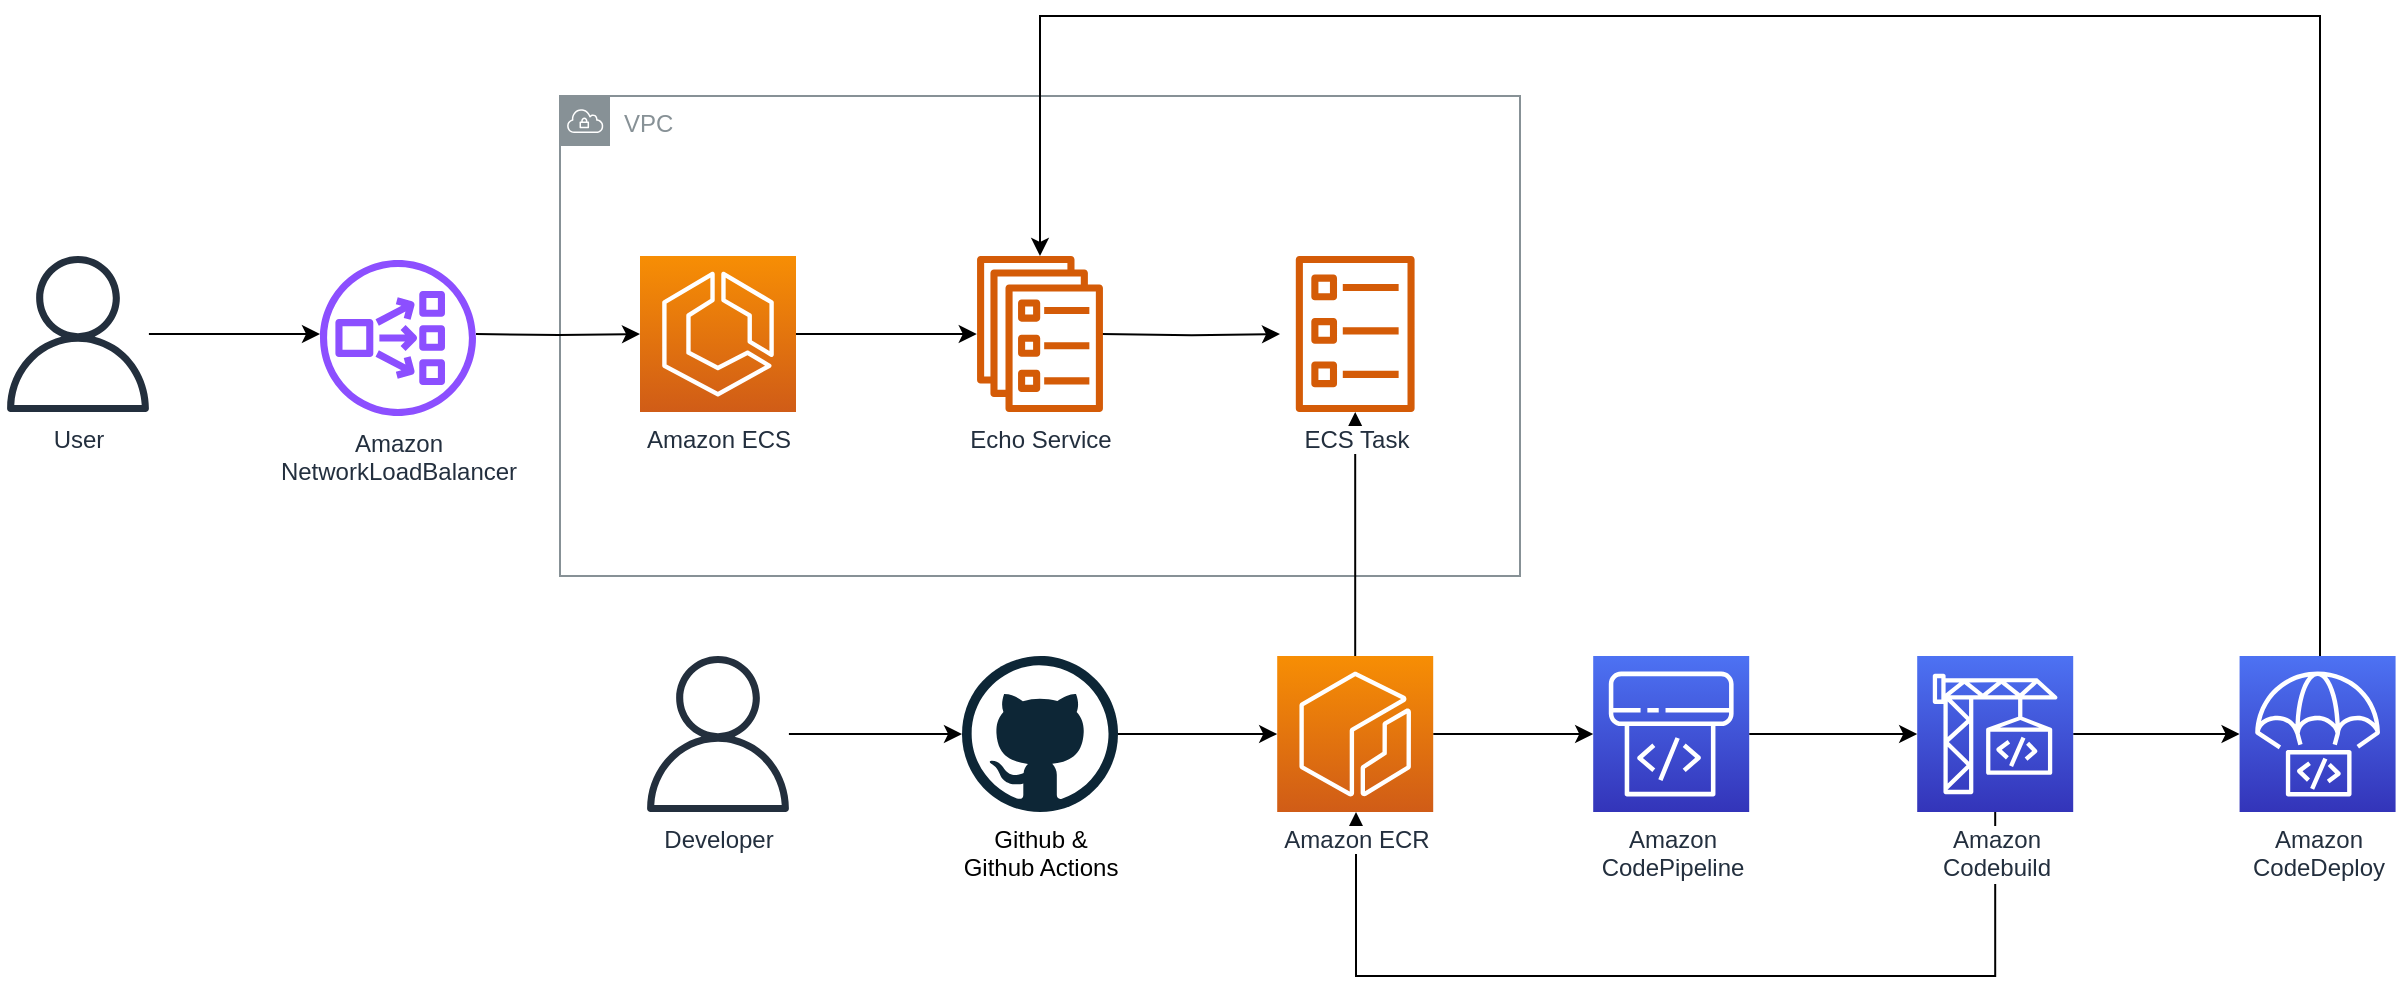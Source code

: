 <mxfile version="22.0.2" type="device">
  <diagram name="Page-1" id="omy8ZBwYc7qbjGJB6eCE">
    <mxGraphModel dx="176" dy="743" grid="1" gridSize="10" guides="1" tooltips="1" connect="1" arrows="1" fold="1" page="1" pageScale="1" pageWidth="850" pageHeight="1100" math="0" shadow="0">
      <root>
        <mxCell id="0" />
        <mxCell id="1" parent="0" />
        <mxCell id="JzuE-zLx8FnqEU072DFd-1" value="VPC" style="sketch=0;outlineConnect=0;gradientColor=none;html=1;whiteSpace=wrap;fontSize=12;fontStyle=0;shape=mxgraph.aws4.group;grIcon=mxgraph.aws4.group_vpc;strokeColor=#879196;fillColor=none;verticalAlign=top;align=left;spacingLeft=30;fontColor=#879196;dashed=0;" parent="1" vertex="1">
          <mxGeometry x="1240" y="240" width="480" height="240" as="geometry" />
        </mxCell>
        <mxCell id="JzuE-zLx8FnqEU072DFd-2" value="" style="edgeStyle=orthogonalEdgeStyle;rounded=0;orthogonalLoop=1;jettySize=auto;html=1;" parent="1" source="JzuE-zLx8FnqEU072DFd-3" edge="1">
          <mxGeometry relative="1" as="geometry">
            <mxPoint x="1448.389" y="359" as="targetPoint" />
          </mxGeometry>
        </mxCell>
        <mxCell id="JzuE-zLx8FnqEU072DFd-3" value="Amazon ECS" style="sketch=0;points=[[0,0,0],[0.25,0,0],[0.5,0,0],[0.75,0,0],[1,0,0],[0,1,0],[0.25,1,0],[0.5,1,0],[0.75,1,0],[1,1,0],[0,0.25,0],[0,0.5,0],[0,0.75,0],[1,0.25,0],[1,0.5,0],[1,0.75,0]];outlineConnect=0;fontColor=#232F3E;gradientColor=#F78E04;gradientDirection=north;fillColor=#D05C17;strokeColor=#ffffff;dashed=0;verticalLabelPosition=bottom;verticalAlign=top;align=center;html=1;fontSize=12;fontStyle=0;aspect=fixed;shape=mxgraph.aws4.resourceIcon;resIcon=mxgraph.aws4.ecs;labelBackgroundColor=default;" parent="1" vertex="1">
          <mxGeometry x="1280" y="320" width="78" height="78" as="geometry" />
        </mxCell>
        <mxCell id="JzuE-zLx8FnqEU072DFd-20" style="edgeStyle=orthogonalEdgeStyle;rounded=0;orthogonalLoop=1;jettySize=auto;html=1;" parent="1" source="JzuE-zLx8FnqEU072DFd-21" target="CRUREAMu9yNn37taTbQy-19" edge="1">
          <mxGeometry relative="1" as="geometry">
            <mxPoint x="1479.588" y="400.0" as="targetPoint" />
          </mxGeometry>
        </mxCell>
        <mxCell id="JzuE-zLx8FnqEU072DFd-22" value="" style="edgeStyle=orthogonalEdgeStyle;rounded=0;orthogonalLoop=1;jettySize=auto;html=1;" parent="1" edge="1">
          <mxGeometry relative="1" as="geometry">
            <mxPoint x="1600.0" y="359" as="targetPoint" />
            <mxPoint x="1510.821" y="359.059" as="sourcePoint" />
          </mxGeometry>
        </mxCell>
        <mxCell id="JzuE-zLx8FnqEU072DFd-30" value="" style="edgeStyle=orthogonalEdgeStyle;rounded=0;orthogonalLoop=1;jettySize=auto;html=1;" parent="1" target="JzuE-zLx8FnqEU072DFd-3" edge="1">
          <mxGeometry relative="1" as="geometry">
            <mxPoint x="1198" y="359" as="sourcePoint" />
          </mxGeometry>
        </mxCell>
        <mxCell id="JzuE-zLx8FnqEU072DFd-32" value="" style="edgeStyle=orthogonalEdgeStyle;rounded=0;orthogonalLoop=1;jettySize=auto;html=1;" parent="1" source="JzuE-zLx8FnqEU072DFd-31" edge="1">
          <mxGeometry relative="1" as="geometry">
            <mxPoint x="1120" y="359" as="targetPoint" />
          </mxGeometry>
        </mxCell>
        <mxCell id="JzuE-zLx8FnqEU072DFd-31" value="User" style="sketch=0;outlineConnect=0;fontColor=#232F3E;gradientColor=none;fillColor=#232F3D;strokeColor=none;dashed=0;verticalLabelPosition=bottom;verticalAlign=top;align=center;html=1;fontSize=12;fontStyle=0;aspect=fixed;pointerEvents=1;shape=mxgraph.aws4.user;labelBackgroundColor=default;" parent="1" vertex="1">
          <mxGeometry x="960" y="320" width="78" height="78" as="geometry" />
        </mxCell>
        <mxCell id="CRUREAMu9yNn37taTbQy-1" value="Amazon&lt;br&gt;NetworkLoadBalancer" style="sketch=0;outlineConnect=0;fontColor=#232F3E;gradientColor=none;fillColor=#8C4FFF;strokeColor=none;dashed=0;verticalLabelPosition=bottom;verticalAlign=top;align=center;html=1;fontSize=12;fontStyle=0;aspect=fixed;pointerEvents=1;shape=mxgraph.aws4.network_load_balancer;" parent="1" vertex="1">
          <mxGeometry x="1120" y="322" width="78" height="78" as="geometry" />
        </mxCell>
        <mxCell id="CRUREAMu9yNn37taTbQy-2" value="" style="edgeStyle=orthogonalEdgeStyle;rounded=0;orthogonalLoop=1;jettySize=auto;html=1;" parent="1" source="CRUREAMu9yNn37taTbQy-8" target="CRUREAMu9yNn37taTbQy-3" edge="1">
          <mxGeometry relative="1" as="geometry" />
        </mxCell>
        <mxCell id="CRUREAMu9yNn37taTbQy-18" value="" style="edgeStyle=orthogonalEdgeStyle;rounded=0;orthogonalLoop=1;jettySize=auto;html=1;" parent="1" source="CRUREAMu9yNn37taTbQy-3" target="CRUREAMu9yNn37taTbQy-20" edge="1">
          <mxGeometry relative="1" as="geometry">
            <mxPoint x="1660" y="100" as="targetPoint" />
            <Array as="points">
              <mxPoint x="2120" y="200" />
              <mxPoint x="1480" y="200" />
            </Array>
          </mxGeometry>
        </mxCell>
        <mxCell id="CRUREAMu9yNn37taTbQy-3" value="Amazon&lt;br&gt;CodeDeploy" style="sketch=0;points=[[0,0,0],[0.25,0,0],[0.5,0,0],[0.75,0,0],[1,0,0],[0,1,0],[0.25,1,0],[0.5,1,0],[0.75,1,0],[1,1,0],[0,0.25,0],[0,0.5,0],[0,0.75,0],[1,0.25,0],[1,0.5,0],[1,0.75,0]];outlineConnect=0;fontColor=#232F3E;gradientColor=#4D72F3;gradientDirection=north;fillColor=#3334B9;strokeColor=#ffffff;dashed=0;verticalLabelPosition=bottom;verticalAlign=top;align=center;html=1;fontSize=12;fontStyle=0;aspect=fixed;shape=mxgraph.aws4.resourceIcon;resIcon=mxgraph.aws4.codedeploy;labelBackgroundColor=default;" parent="1" vertex="1">
          <mxGeometry x="2079.79" y="520" width="78" height="78" as="geometry" />
        </mxCell>
        <mxCell id="CRUREAMu9yNn37taTbQy-4" value="" style="edgeStyle=orthogonalEdgeStyle;shape=connector;rounded=0;orthogonalLoop=1;jettySize=auto;html=1;labelBackgroundColor=default;strokeColor=default;fontFamily=Helvetica;fontSize=11;fontColor=default;endArrow=classic;" parent="1" source="JzuE-zLx8FnqEU072DFd-21" target="CRUREAMu9yNn37taTbQy-10" edge="1">
          <mxGeometry relative="1" as="geometry">
            <mxPoint x="1676.6" y="559" as="sourcePoint" />
          </mxGeometry>
        </mxCell>
        <mxCell id="CRUREAMu9yNn37taTbQy-13" value="" style="edgeStyle=orthogonalEdgeStyle;rounded=0;orthogonalLoop=1;jettySize=auto;html=1;" parent="1" source="CRUREAMu9yNn37taTbQy-7" target="CRUREAMu9yNn37taTbQy-12" edge="1">
          <mxGeometry relative="1" as="geometry" />
        </mxCell>
        <mxCell id="CRUREAMu9yNn37taTbQy-7" value="Developer" style="sketch=0;outlineConnect=0;fontColor=#232F3E;gradientColor=none;fillColor=#232F3D;strokeColor=none;dashed=0;verticalLabelPosition=bottom;verticalAlign=top;align=center;html=1;fontSize=12;fontStyle=0;aspect=fixed;pointerEvents=1;shape=mxgraph.aws4.user;labelBackgroundColor=default;" parent="1" vertex="1">
          <mxGeometry x="1280" y="520" width="78" height="78" as="geometry" />
        </mxCell>
        <mxCell id="GtlL7X1-EjXF1mg9mrKv-2" value="" style="edgeStyle=orthogonalEdgeStyle;rounded=0;orthogonalLoop=1;jettySize=auto;html=1;" edge="1" parent="1" source="CRUREAMu9yNn37taTbQy-8" target="JzuE-zLx8FnqEU072DFd-21">
          <mxGeometry relative="1" as="geometry">
            <mxPoint x="1957.6" y="678" as="targetPoint" />
            <Array as="points">
              <mxPoint x="1958" y="680" />
              <mxPoint x="1638" y="680" />
            </Array>
          </mxGeometry>
        </mxCell>
        <mxCell id="CRUREAMu9yNn37taTbQy-8" value="Amazon&lt;br&gt;Codebuild" style="sketch=0;points=[[0,0,0],[0.25,0,0],[0.5,0,0],[0.75,0,0],[1,0,0],[0,1,0],[0.25,1,0],[0.5,1,0],[0.75,1,0],[1,1,0],[0,0.25,0],[0,0.5,0],[0,0.75,0],[1,0.25,0],[1,0.5,0],[1,0.75,0]];outlineConnect=0;fontColor=#232F3E;gradientColor=#4D72F3;gradientDirection=north;fillColor=#3334B9;strokeColor=#ffffff;dashed=0;verticalLabelPosition=bottom;verticalAlign=top;align=center;html=1;fontSize=12;fontStyle=0;aspect=fixed;shape=mxgraph.aws4.resourceIcon;resIcon=mxgraph.aws4.codebuild;labelBackgroundColor=default;" parent="1" vertex="1">
          <mxGeometry x="1918.6" y="520" width="78" height="78" as="geometry" />
        </mxCell>
        <mxCell id="CRUREAMu9yNn37taTbQy-9" value="" style="edgeStyle=orthogonalEdgeStyle;shape=connector;rounded=0;orthogonalLoop=1;jettySize=auto;html=1;labelBackgroundColor=default;strokeColor=default;fontFamily=Helvetica;fontSize=11;fontColor=default;endArrow=classic;" parent="1" source="CRUREAMu9yNn37taTbQy-10" target="CRUREAMu9yNn37taTbQy-8" edge="1">
          <mxGeometry relative="1" as="geometry" />
        </mxCell>
        <mxCell id="CRUREAMu9yNn37taTbQy-10" value="Amazon&lt;br&gt;CodePipeline" style="sketch=0;points=[[0,0,0],[0.25,0,0],[0.5,0,0],[0.75,0,0],[1,0,0],[0,1,0],[0.25,1,0],[0.5,1,0],[0.75,1,0],[1,1,0],[0,0.25,0],[0,0.5,0],[0,0.75,0],[1,0.25,0],[1,0.5,0],[1,0.75,0]];outlineConnect=0;fontColor=#232F3E;gradientColor=#4D72F3;gradientDirection=north;fillColor=#3334B9;strokeColor=#ffffff;dashed=0;verticalLabelPosition=bottom;verticalAlign=top;align=center;html=1;fontSize=12;fontStyle=0;aspect=fixed;shape=mxgraph.aws4.resourceIcon;resIcon=mxgraph.aws4.codepipeline;labelBackgroundColor=default;fontFamily=Helvetica;" parent="1" vertex="1">
          <mxGeometry x="1756.6" y="520" width="78" height="78" as="geometry" />
        </mxCell>
        <mxCell id="CRUREAMu9yNn37taTbQy-16" value="" style="edgeStyle=orthogonalEdgeStyle;rounded=0;orthogonalLoop=1;jettySize=auto;html=1;" parent="1" source="CRUREAMu9yNn37taTbQy-12" target="JzuE-zLx8FnqEU072DFd-21" edge="1">
          <mxGeometry relative="1" as="geometry" />
        </mxCell>
        <mxCell id="JzuE-zLx8FnqEU072DFd-21" value="Amazon ECR" style="sketch=0;points=[[0,0,0],[0.25,0,0],[0.5,0,0],[0.75,0,0],[1,0,0],[0,1,0],[0.25,1,0],[0.5,1,0],[0.75,1,0],[1,1,0],[0,0.25,0],[0,0.5,0],[0,0.75,0],[1,0.25,0],[1,0.5,0],[1,0.75,0]];outlineConnect=0;fontColor=#232F3E;gradientColor=#F78E04;gradientDirection=north;fillColor=#D05C17;strokeColor=#ffffff;dashed=0;verticalLabelPosition=bottom;verticalAlign=top;align=center;html=1;fontSize=12;fontStyle=0;aspect=fixed;shape=mxgraph.aws4.resourceIcon;resIcon=mxgraph.aws4.ecr;labelBackgroundColor=default;" parent="1" vertex="1">
          <mxGeometry x="1598.6" y="520" width="78" height="78" as="geometry" />
        </mxCell>
        <mxCell id="CRUREAMu9yNn37taTbQy-12" value="Github &amp;amp;&lt;br&gt;Github Actions" style="dashed=0;outlineConnect=0;html=1;align=center;labelPosition=center;verticalLabelPosition=bottom;verticalAlign=top;shape=mxgraph.weblogos.github;labelBackgroundColor=default;" parent="1" vertex="1">
          <mxGeometry x="1441" y="520" width="78" height="78" as="geometry" />
        </mxCell>
        <mxCell id="CRUREAMu9yNn37taTbQy-19" value="ECS Task" style="sketch=0;outlineConnect=0;fontColor=#232F3E;gradientColor=none;fillColor=#D45B07;strokeColor=none;dashed=0;verticalLabelPosition=bottom;verticalAlign=top;align=center;html=1;fontSize=12;fontStyle=0;pointerEvents=1;shape=mxgraph.aws4.ecs_task;labelBackgroundColor=default;" parent="1" vertex="1">
          <mxGeometry x="1598.6" y="320" width="78" height="78" as="geometry" />
        </mxCell>
        <mxCell id="CRUREAMu9yNn37taTbQy-20" value="Echo Service" style="sketch=0;outlineConnect=0;fontColor=#232F3E;gradientColor=none;fillColor=#D45B07;strokeColor=none;dashed=0;verticalLabelPosition=bottom;verticalAlign=top;align=center;html=1;fontSize=12;fontStyle=0;pointerEvents=1;shape=mxgraph.aws4.ecs_service;labelBackgroundColor=default;" parent="1" vertex="1">
          <mxGeometry x="1441" y="320" width="78" height="78" as="geometry" />
        </mxCell>
      </root>
    </mxGraphModel>
  </diagram>
</mxfile>
